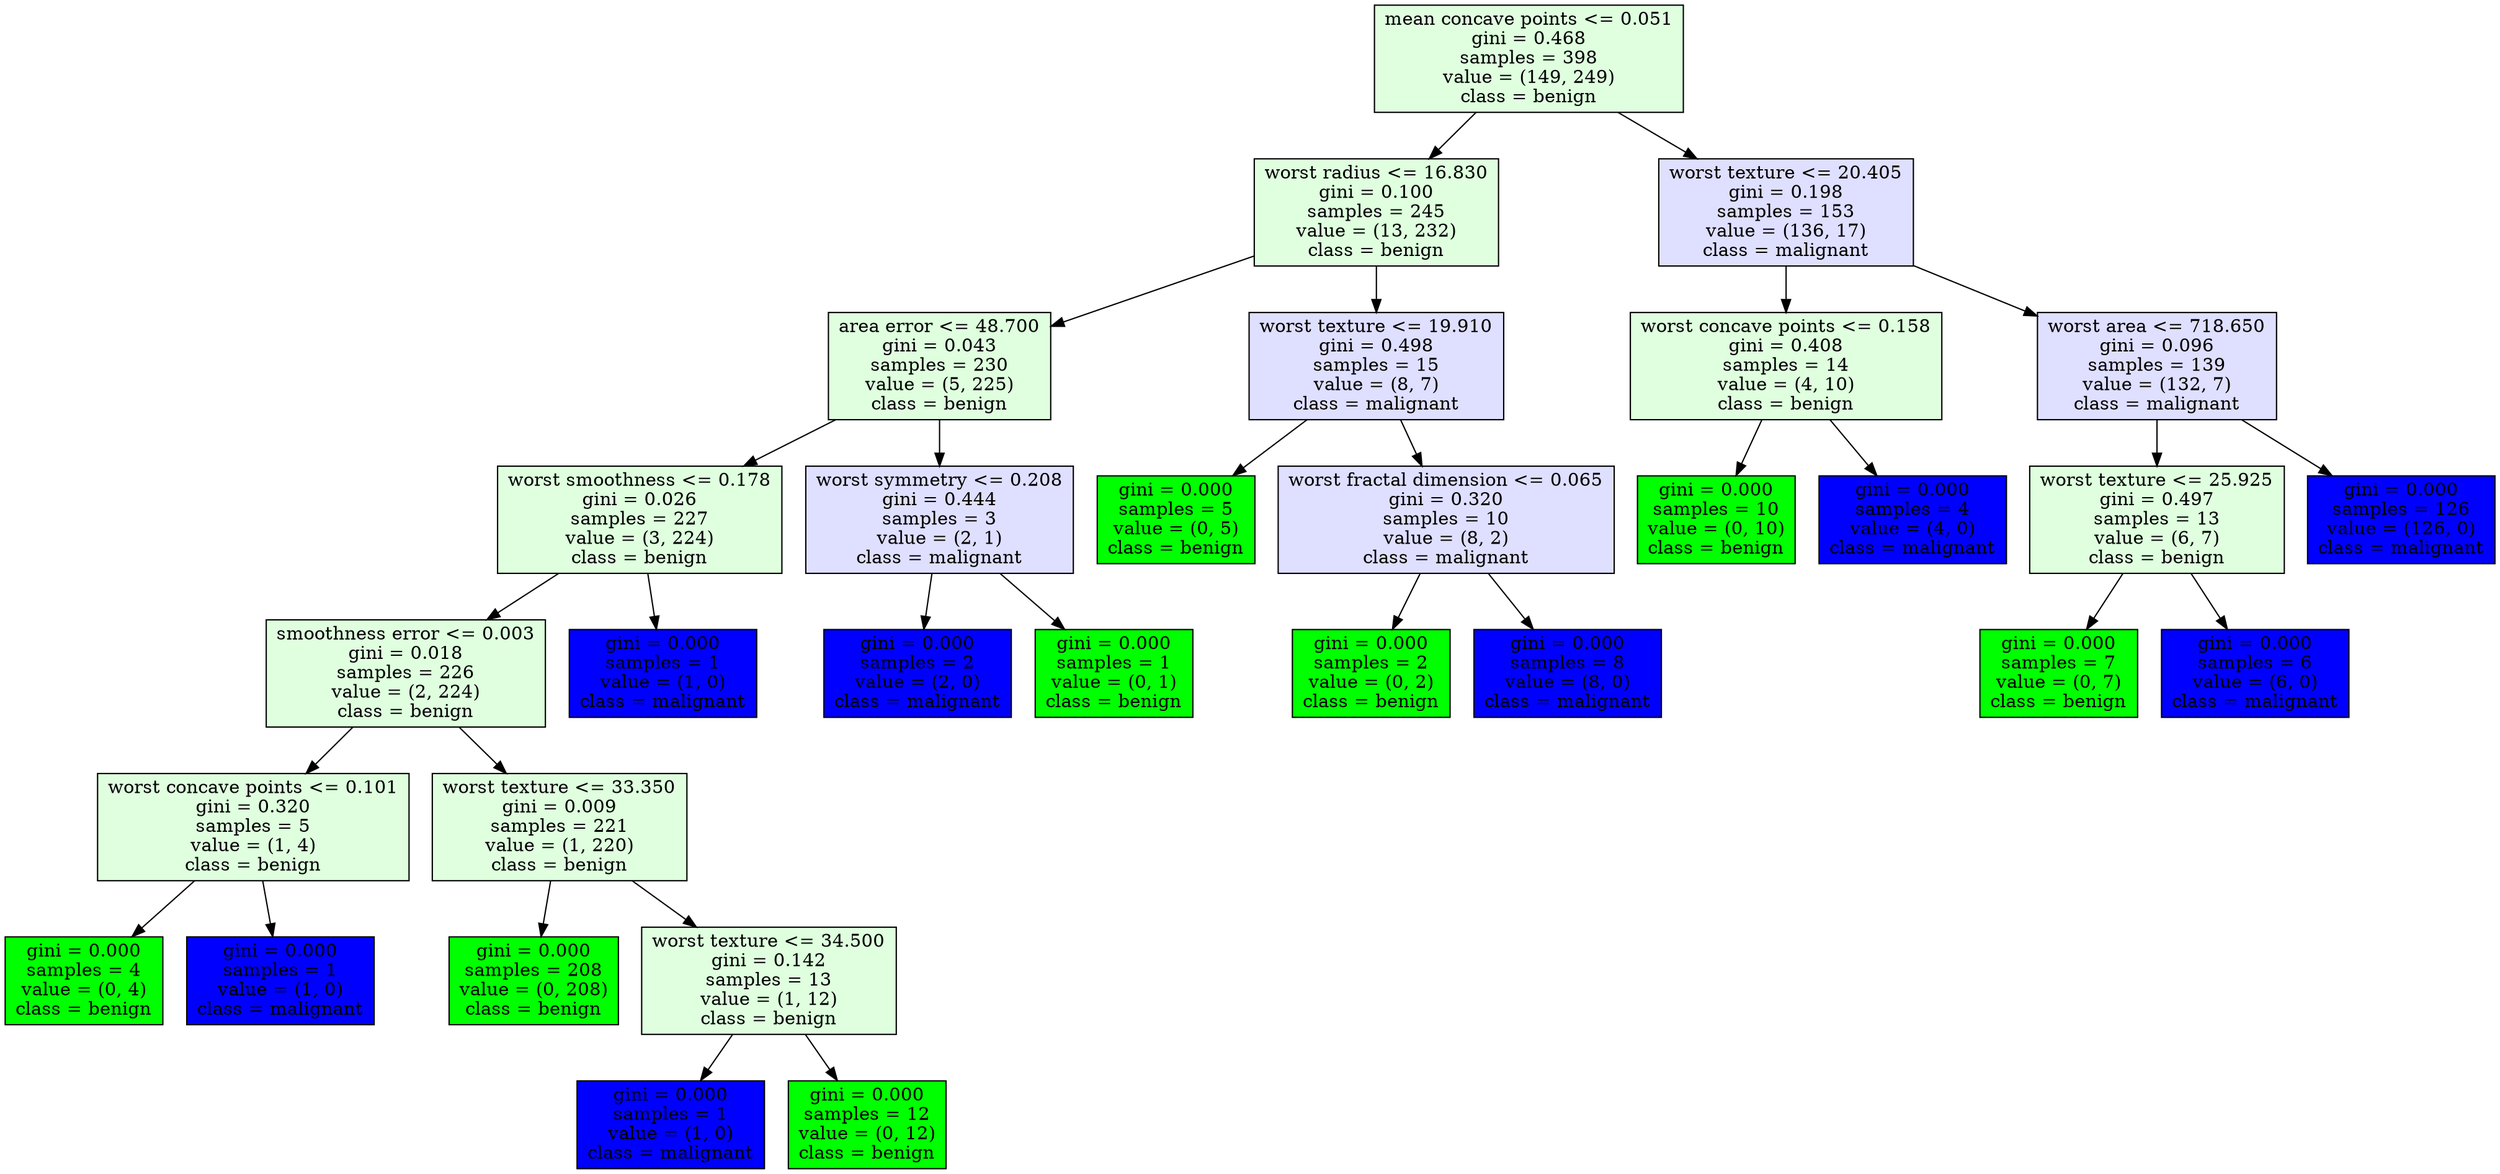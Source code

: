 // The Round Table
digraph {
	node [shape=rectangle]
	"11[(7, 0.05128), 0.33063958679437366, 0.4684351405267544, 398, (149, 249), 1, 1]" [label="mean concave points <= 0.051
gini = 0.468
samples = 398
value = (149, 249)
class = benign" fillcolor="#00ff0020" style=filled]
	"12[(20, 16.83), 0.030086256330393628, 0.10049146189087876, 245, (13, 232), 1, 1]" [label="worst radius <= 16.830
gini = 0.100
samples = 245
value = (13, 232)
class = benign" fillcolor="#00ff0020" style=filled]
	"13[(13, 48.7), 0.010993784854364735, 0.04253308128544431, 230, (5, 225), 1, 1]" [label="area error <= 48.700
gini = 0.043
samples = 230
value = (5, 225)
class = benign" fillcolor="#00ff0020" style=filled]
	"14[(24, 0.17765), 0.00861719416697565, 0.02608240020182806, 227, (3, 224), 1, 1]" [label="worst smoothness <= 0.178
gini = 0.026
samples = 227
value = (3, 224)
class = benign" fillcolor="#00ff0020" style=filled]
	"15[(14, 0.003309), 0.001653325414456371, 0.017542485707572997, 226, (2, 224), 1, 1]" [label="smoothness error <= 0.003
gini = 0.018
samples = 226
value = (2, 224)
class = benign" fillcolor="#00ff0020" style=filled]
	"16[(27, 0.10098499999999999), 0.31999999999999984, 0.31999999999999984, 5, (1, 4), 1, 1]" [label="worst concave points <= 0.101
gini = 0.320
samples = 5
value = (1, 4)
class = benign" fillcolor="#00ff0020" style=filled]
	"16[False, 0, 0, 4, (0, 4), 1, 0]" [label="gini = 0.000
samples = 4
value = (0, 4)
class = benign" fillcolor="#00ff00ff" style=filled]
	"16[(27, 0.10098499999999999), 0.31999999999999984, 0.31999999999999984, 5, (1, 4), 1, 1]" -> "16[False, 0, 0, 4, (0, 4), 1, 0]"
	"16[False, 0, 0, 1, (1, 0), 0, 0]" [label="gini = 0.000
samples = 1
value = (1, 0)
class = malignant" fillcolor="#0000ffff" style=filled]
	"16[(27, 0.10098499999999999), 0.31999999999999984, 0.31999999999999984, 5, (1, 4), 1, 1]" -> "16[False, 0, 0, 1, (1, 0), 0, 0]"
	"15[(14, 0.003309), 0.001653325414456371, 0.017542485707572997, 226, (2, 224), 1, 1]" -> "16[(27, 0.10098499999999999), 0.31999999999999984, 0.31999999999999984, 5, (1, 4), 1, 1]"
	"16[(21, 33.349999999999994), 0.0006551872402285712, 0.009008824553141892, 221, (1, 220), 1, 1]" [label="worst texture <= 33.350
gini = 0.009
samples = 221
value = (1, 220)
class = benign" fillcolor="#00ff0020" style=filled]
	"16[False, 0, 0, 208, (0, 208), 1, 0]" [label="gini = 0.000
samples = 208
value = (0, 208)
class = benign" fillcolor="#00ff00ff" style=filled]
	"16[(21, 33.349999999999994), 0.0006551872402285712, 0.009008824553141892, 221, (1, 220), 1, 1]" -> "16[False, 0, 0, 208, (0, 208), 1, 0]"
	"17[(21, 34.5), 0.14201183431952646, 0.14201183431952646, 13, (1, 12), 1, 1]" [label="worst texture <= 34.500
gini = 0.142
samples = 13
value = (1, 12)
class = benign" fillcolor="#00ff0020" style=filled]
	"17[False, 0, 0, 1, (1, 0), 0, 0]" [label="gini = 0.000
samples = 1
value = (1, 0)
class = malignant" fillcolor="#0000ffff" style=filled]
	"17[(21, 34.5), 0.14201183431952646, 0.14201183431952646, 13, (1, 12), 1, 1]" -> "17[False, 0, 0, 1, (1, 0), 0, 0]"
	"17[False, 0, 0, 12, (0, 12), 1, 0]" [label="gini = 0.000
samples = 12
value = (0, 12)
class = benign" fillcolor="#00ff00ff" style=filled]
	"17[(21, 34.5), 0.14201183431952646, 0.14201183431952646, 13, (1, 12), 1, 1]" -> "17[False, 0, 0, 12, (0, 12), 1, 0]"
	"16[(21, 33.349999999999994), 0.0006551872402285712, 0.009008824553141892, 221, (1, 220), 1, 1]" -> "17[(21, 34.5), 0.14201183431952646, 0.14201183431952646, 13, (1, 12), 1, 1]"
	"15[(14, 0.003309), 0.001653325414456371, 0.017542485707572997, 226, (2, 224), 1, 1]" -> "16[(21, 33.349999999999994), 0.0006551872402285712, 0.009008824553141892, 221, (1, 220), 1, 1]"
	"14[(24, 0.17765), 0.00861719416697565, 0.02608240020182806, 227, (3, 224), 1, 1]" -> "15[(14, 0.003309), 0.001653325414456371, 0.017542485707572997, 226, (2, 224), 1, 1]"
	"14[False, 0, 0, 1, (1, 0), 0, 0]" [label="gini = 0.000
samples = 1
value = (1, 0)
class = malignant" fillcolor="#0000ffff" style=filled]
	"14[(24, 0.17765), 0.00861719416697565, 0.02608240020182806, 227, (3, 224), 1, 1]" -> "14[False, 0, 0, 1, (1, 0), 0, 0]"
	"13[(13, 48.7), 0.010993784854364735, 0.04253308128544431, 230, (5, 225), 1, 1]" -> "14[(24, 0.17765), 0.00861719416697565, 0.02608240020182806, 227, (3, 224), 1, 1]"
	"14[(28, 0.20785), 0.4444444444444444, 0.4444444444444444, 3, (2, 1), 0, 1]" [label="worst symmetry <= 0.208
gini = 0.444
samples = 3
value = (2, 1)
class = malignant" fillcolor="#0000ff20" style=filled]
	"14[False, 0, 0, 2, (2, 0), 0, 0]" [label="gini = 0.000
samples = 2
value = (2, 0)
class = malignant" fillcolor="#0000ffff" style=filled]
	"14[(28, 0.20785), 0.4444444444444444, 0.4444444444444444, 3, (2, 1), 0, 1]" -> "14[False, 0, 0, 2, (2, 0), 0, 0]"
	"14[False, 0, 0, 1, (0, 1), 1, 0]" [label="gini = 0.000
samples = 1
value = (0, 1)
class = benign" fillcolor="#00ff00ff" style=filled]
	"14[(28, 0.20785), 0.4444444444444444, 0.4444444444444444, 3, (2, 1), 0, 1]" -> "14[False, 0, 0, 1, (0, 1), 1, 0]"
	"13[(13, 48.7), 0.010993784854364735, 0.04253308128544431, 230, (5, 225), 1, 1]" -> "14[(28, 0.20785), 0.4444444444444444, 0.4444444444444444, 3, (2, 1), 0, 1]"
	"12[(20, 16.83), 0.030086256330393628, 0.10049146189087876, 245, (13, 232), 1, 1]" -> "13[(13, 48.7), 0.010993784854364735, 0.04253308128544431, 230, (5, 225), 1, 1]"
	"13[(21, 19.909999999999997), 0.28444444444444456, 0.49777777777777776, 15, (8, 7), 0, 1]" [label="worst texture <= 19.910
gini = 0.498
samples = 15
value = (8, 7)
class = malignant" fillcolor="#0000ff20" style=filled]
	"13[False, 0, 0, 5, (0, 5), 1, 0]" [label="gini = 0.000
samples = 5
value = (0, 5)
class = benign" fillcolor="#00ff00ff" style=filled]
	"13[(21, 19.909999999999997), 0.28444444444444456, 0.49777777777777776, 15, (8, 7), 0, 1]" -> "13[False, 0, 0, 5, (0, 5), 1, 0]"
	"14[(29, 0.06492), 0.31999999999999984, 0.31999999999999984, 10, (8, 2), 0, 1]" [label="worst fractal dimension <= 0.065
gini = 0.320
samples = 10
value = (8, 2)
class = malignant" fillcolor="#0000ff20" style=filled]
	"14[False, 0, 0, 2, (0, 2), 1, 0]" [label="gini = 0.000
samples = 2
value = (0, 2)
class = benign" fillcolor="#00ff00ff" style=filled]
	"14[(29, 0.06492), 0.31999999999999984, 0.31999999999999984, 10, (8, 2), 0, 1]" -> "14[False, 0, 0, 2, (0, 2), 1, 0]"
	"14[False, 0, 0, 8, (8, 0), 0, 0]" [label="gini = 0.000
samples = 8
value = (8, 0)
class = malignant" fillcolor="#0000ffff" style=filled]
	"14[(29, 0.06492), 0.31999999999999984, 0.31999999999999984, 10, (8, 2), 0, 1]" -> "14[False, 0, 0, 8, (8, 0), 0, 0]"
	"13[(21, 19.909999999999997), 0.28444444444444456, 0.49777777777777776, 15, (8, 7), 0, 1]" -> "14[(29, 0.06492), 0.31999999999999984, 0.31999999999999984, 10, (8, 2), 0, 1]"
	"12[(20, 16.83), 0.030086256330393628, 0.10049146189087876, 245, (13, 232), 1, 1]" -> "13[(21, 19.909999999999997), 0.28444444444444456, 0.49777777777777776, 15, (8, 7), 0, 1]"
	"11[(7, 0.05128), 0.33063958679437366, 0.4684351405267544, 398, (149, 249), 1, 1]" -> "12[(20, 16.83), 0.030086256330393628, 0.10049146189087876, 245, (13, 232), 1, 1]"
	"12[(21, 20.405), 0.07328740182457202, 0.19753086419753085, 153, (136, 17), 0, 1]" [label="worst texture <= 20.405
gini = 0.198
samples = 153
value = (136, 17)
class = malignant" fillcolor="#0000ff20" style=filled]
	"13[(27, 0.1583), 0.40816326530612246, 0.40816326530612246, 14, (4, 10), 1, 1]" [label="worst concave points <= 0.158
gini = 0.408
samples = 14
value = (4, 10)
class = benign" fillcolor="#00ff0020" style=filled]
	"13[False, 0, 0, 10, (0, 10), 1, 0]" [label="gini = 0.000
samples = 10
value = (0, 10)
class = benign" fillcolor="#00ff00ff" style=filled]
	"13[(27, 0.1583), 0.40816326530612246, 0.40816326530612246, 14, (4, 10), 1, 1]" -> "13[False, 0, 0, 10, (0, 10), 1, 0]"
	"13[False, 0, 0, 4, (4, 0), 0, 0]" [label="gini = 0.000
samples = 4
value = (4, 0)
class = malignant" fillcolor="#0000ffff" style=filled]
	"13[(27, 0.1583), 0.40816326530612246, 0.40816326530612246, 14, (4, 10), 1, 1]" -> "13[False, 0, 0, 4, (4, 0), 0, 0]"
	"12[(21, 20.405), 0.07328740182457202, 0.19753086419753085, 153, (136, 17), 0, 1]" -> "13[(27, 0.1583), 0.40816326530612246, 0.40816326530612246, 14, (4, 10), 1, 1]"
	"13[(23, 718.65), 0.04916133501610449, 0.09564722322861141, 139, (132, 7), 0, 1]" [label="worst area <= 718.650
gini = 0.096
samples = 139
value = (132, 7)
class = malignant" fillcolor="#0000ff20" style=filled]
	"14[(21, 25.924999999999997), 0.4970414201183432, 0.4970414201183432, 13, (6, 7), 1, 1]" [label="worst texture <= 25.925
gini = 0.497
samples = 13
value = (6, 7)
class = benign" fillcolor="#00ff0020" style=filled]
	"14[False, 0, 0, 7, (0, 7), 1, 0]" [label="gini = 0.000
samples = 7
value = (0, 7)
class = benign" fillcolor="#00ff00ff" style=filled]
	"14[(21, 25.924999999999997), 0.4970414201183432, 0.4970414201183432, 13, (6, 7), 1, 1]" -> "14[False, 0, 0, 7, (0, 7), 1, 0]"
	"14[False, 0, 0, 6, (6, 0), 0, 0]" [label="gini = 0.000
samples = 6
value = (6, 0)
class = malignant" fillcolor="#0000ffff" style=filled]
	"14[(21, 25.924999999999997), 0.4970414201183432, 0.4970414201183432, 13, (6, 7), 1, 1]" -> "14[False, 0, 0, 6, (6, 0), 0, 0]"
	"13[(23, 718.65), 0.04916133501610449, 0.09564722322861141, 139, (132, 7), 0, 1]" -> "14[(21, 25.924999999999997), 0.4970414201183432, 0.4970414201183432, 13, (6, 7), 1, 1]"
	"13[False, 0, 0, 126, (126, 0), 0, 0]" [label="gini = 0.000
samples = 126
value = (126, 0)
class = malignant" fillcolor="#0000ffff" style=filled]
	"13[(23, 718.65), 0.04916133501610449, 0.09564722322861141, 139, (132, 7), 0, 1]" -> "13[False, 0, 0, 126, (126, 0), 0, 0]"
	"12[(21, 20.405), 0.07328740182457202, 0.19753086419753085, 153, (136, 17), 0, 1]" -> "13[(23, 718.65), 0.04916133501610449, 0.09564722322861141, 139, (132, 7), 0, 1]"
	"11[(7, 0.05128), 0.33063958679437366, 0.4684351405267544, 398, (149, 249), 1, 1]" -> "12[(21, 20.405), 0.07328740182457202, 0.19753086419753085, 153, (136, 17), 0, 1]"
}
